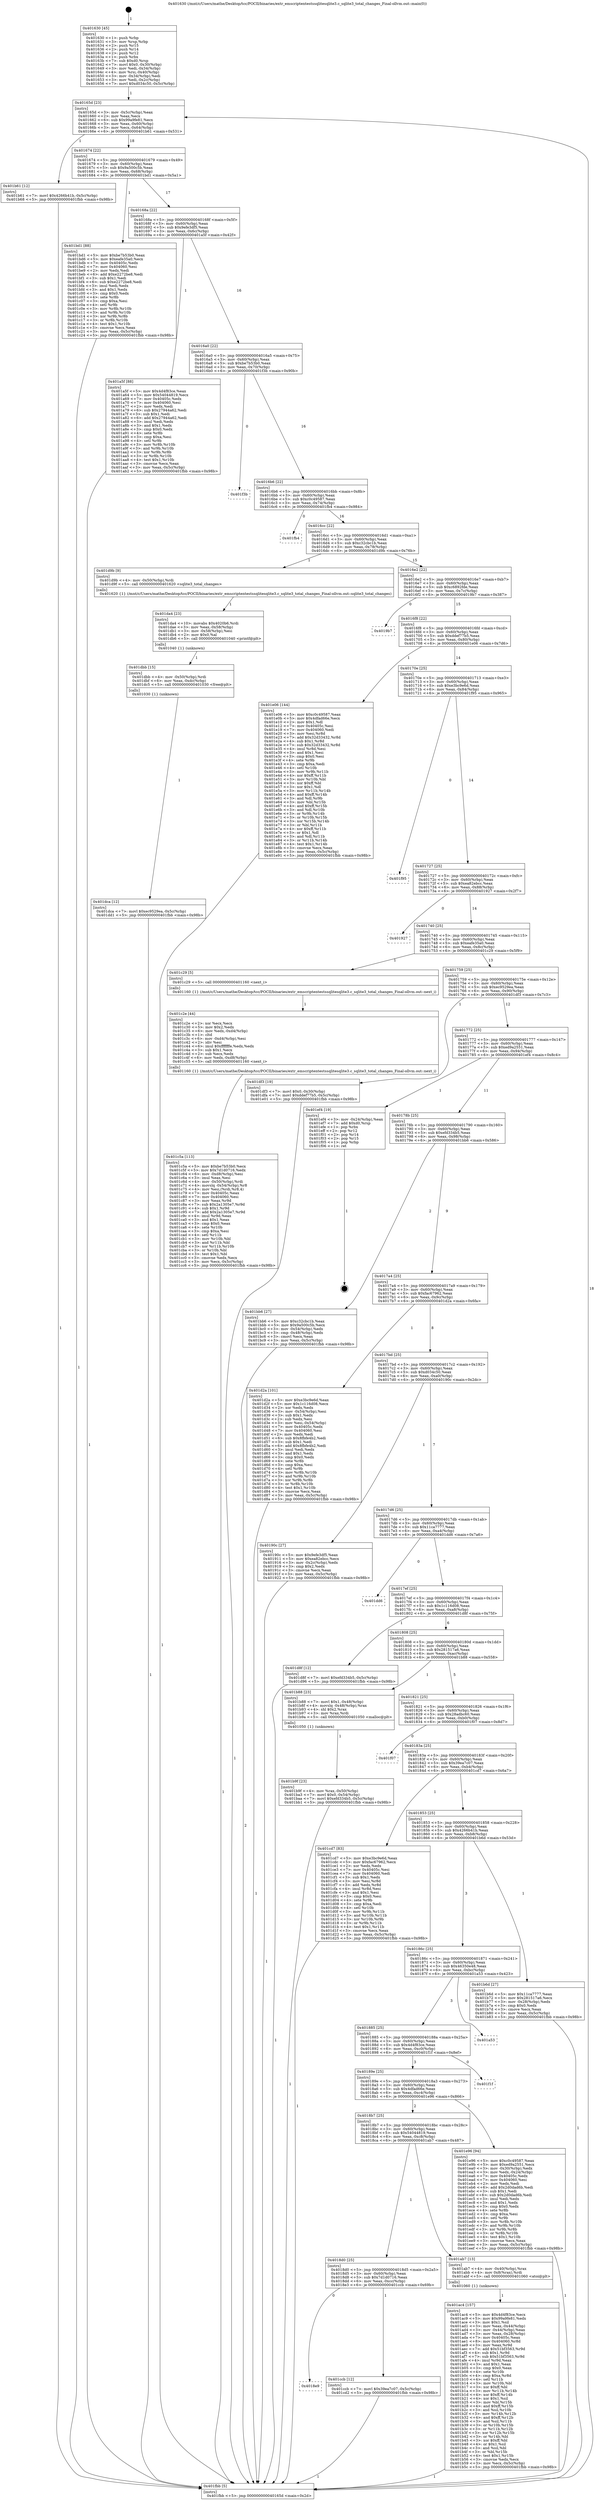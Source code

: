 digraph "0x401630" {
  label = "0x401630 (/mnt/c/Users/mathe/Desktop/tcc/POCII/binaries/extr_emscriptentestssqlitesqlite3.c_sqlite3_total_changes_Final-ollvm.out::main(0))"
  labelloc = "t"
  node[shape=record]

  Entry [label="",width=0.3,height=0.3,shape=circle,fillcolor=black,style=filled]
  "0x40165d" [label="{
     0x40165d [23]\l
     | [instrs]\l
     &nbsp;&nbsp;0x40165d \<+3\>: mov -0x5c(%rbp),%eax\l
     &nbsp;&nbsp;0x401660 \<+2\>: mov %eax,%ecx\l
     &nbsp;&nbsp;0x401662 \<+6\>: sub $0x99a9fe81,%ecx\l
     &nbsp;&nbsp;0x401668 \<+3\>: mov %eax,-0x60(%rbp)\l
     &nbsp;&nbsp;0x40166b \<+3\>: mov %ecx,-0x64(%rbp)\l
     &nbsp;&nbsp;0x40166e \<+6\>: je 0000000000401b61 \<main+0x531\>\l
  }"]
  "0x401b61" [label="{
     0x401b61 [12]\l
     | [instrs]\l
     &nbsp;&nbsp;0x401b61 \<+7\>: movl $0x4266b41b,-0x5c(%rbp)\l
     &nbsp;&nbsp;0x401b68 \<+5\>: jmp 0000000000401fbb \<main+0x98b\>\l
  }"]
  "0x401674" [label="{
     0x401674 [22]\l
     | [instrs]\l
     &nbsp;&nbsp;0x401674 \<+5\>: jmp 0000000000401679 \<main+0x49\>\l
     &nbsp;&nbsp;0x401679 \<+3\>: mov -0x60(%rbp),%eax\l
     &nbsp;&nbsp;0x40167c \<+5\>: sub $0x9a500c5b,%eax\l
     &nbsp;&nbsp;0x401681 \<+3\>: mov %eax,-0x68(%rbp)\l
     &nbsp;&nbsp;0x401684 \<+6\>: je 0000000000401bd1 \<main+0x5a1\>\l
  }"]
  Exit [label="",width=0.3,height=0.3,shape=circle,fillcolor=black,style=filled,peripheries=2]
  "0x401bd1" [label="{
     0x401bd1 [88]\l
     | [instrs]\l
     &nbsp;&nbsp;0x401bd1 \<+5\>: mov $0xbe7b53b0,%eax\l
     &nbsp;&nbsp;0x401bd6 \<+5\>: mov $0xeafe35a0,%ecx\l
     &nbsp;&nbsp;0x401bdb \<+7\>: mov 0x40405c,%edx\l
     &nbsp;&nbsp;0x401be2 \<+7\>: mov 0x404060,%esi\l
     &nbsp;&nbsp;0x401be9 \<+2\>: mov %edx,%edi\l
     &nbsp;&nbsp;0x401beb \<+6\>: add $0xe2272be8,%edi\l
     &nbsp;&nbsp;0x401bf1 \<+3\>: sub $0x1,%edi\l
     &nbsp;&nbsp;0x401bf4 \<+6\>: sub $0xe2272be8,%edi\l
     &nbsp;&nbsp;0x401bfa \<+3\>: imul %edi,%edx\l
     &nbsp;&nbsp;0x401bfd \<+3\>: and $0x1,%edx\l
     &nbsp;&nbsp;0x401c00 \<+3\>: cmp $0x0,%edx\l
     &nbsp;&nbsp;0x401c03 \<+4\>: sete %r8b\l
     &nbsp;&nbsp;0x401c07 \<+3\>: cmp $0xa,%esi\l
     &nbsp;&nbsp;0x401c0a \<+4\>: setl %r9b\l
     &nbsp;&nbsp;0x401c0e \<+3\>: mov %r8b,%r10b\l
     &nbsp;&nbsp;0x401c11 \<+3\>: and %r9b,%r10b\l
     &nbsp;&nbsp;0x401c14 \<+3\>: xor %r9b,%r8b\l
     &nbsp;&nbsp;0x401c17 \<+3\>: or %r8b,%r10b\l
     &nbsp;&nbsp;0x401c1a \<+4\>: test $0x1,%r10b\l
     &nbsp;&nbsp;0x401c1e \<+3\>: cmovne %ecx,%eax\l
     &nbsp;&nbsp;0x401c21 \<+3\>: mov %eax,-0x5c(%rbp)\l
     &nbsp;&nbsp;0x401c24 \<+5\>: jmp 0000000000401fbb \<main+0x98b\>\l
  }"]
  "0x40168a" [label="{
     0x40168a [22]\l
     | [instrs]\l
     &nbsp;&nbsp;0x40168a \<+5\>: jmp 000000000040168f \<main+0x5f\>\l
     &nbsp;&nbsp;0x40168f \<+3\>: mov -0x60(%rbp),%eax\l
     &nbsp;&nbsp;0x401692 \<+5\>: sub $0x9efe3df5,%eax\l
     &nbsp;&nbsp;0x401697 \<+3\>: mov %eax,-0x6c(%rbp)\l
     &nbsp;&nbsp;0x40169a \<+6\>: je 0000000000401a5f \<main+0x42f\>\l
  }"]
  "0x401dca" [label="{
     0x401dca [12]\l
     | [instrs]\l
     &nbsp;&nbsp;0x401dca \<+7\>: movl $0xec9529ea,-0x5c(%rbp)\l
     &nbsp;&nbsp;0x401dd1 \<+5\>: jmp 0000000000401fbb \<main+0x98b\>\l
  }"]
  "0x401a5f" [label="{
     0x401a5f [88]\l
     | [instrs]\l
     &nbsp;&nbsp;0x401a5f \<+5\>: mov $0x4d4f83ce,%eax\l
     &nbsp;&nbsp;0x401a64 \<+5\>: mov $0x54044819,%ecx\l
     &nbsp;&nbsp;0x401a69 \<+7\>: mov 0x40405c,%edx\l
     &nbsp;&nbsp;0x401a70 \<+7\>: mov 0x404060,%esi\l
     &nbsp;&nbsp;0x401a77 \<+2\>: mov %edx,%edi\l
     &nbsp;&nbsp;0x401a79 \<+6\>: sub $0x27944a62,%edi\l
     &nbsp;&nbsp;0x401a7f \<+3\>: sub $0x1,%edi\l
     &nbsp;&nbsp;0x401a82 \<+6\>: add $0x27944a62,%edi\l
     &nbsp;&nbsp;0x401a88 \<+3\>: imul %edi,%edx\l
     &nbsp;&nbsp;0x401a8b \<+3\>: and $0x1,%edx\l
     &nbsp;&nbsp;0x401a8e \<+3\>: cmp $0x0,%edx\l
     &nbsp;&nbsp;0x401a91 \<+4\>: sete %r8b\l
     &nbsp;&nbsp;0x401a95 \<+3\>: cmp $0xa,%esi\l
     &nbsp;&nbsp;0x401a98 \<+4\>: setl %r9b\l
     &nbsp;&nbsp;0x401a9c \<+3\>: mov %r8b,%r10b\l
     &nbsp;&nbsp;0x401a9f \<+3\>: and %r9b,%r10b\l
     &nbsp;&nbsp;0x401aa2 \<+3\>: xor %r9b,%r8b\l
     &nbsp;&nbsp;0x401aa5 \<+3\>: or %r8b,%r10b\l
     &nbsp;&nbsp;0x401aa8 \<+4\>: test $0x1,%r10b\l
     &nbsp;&nbsp;0x401aac \<+3\>: cmovne %ecx,%eax\l
     &nbsp;&nbsp;0x401aaf \<+3\>: mov %eax,-0x5c(%rbp)\l
     &nbsp;&nbsp;0x401ab2 \<+5\>: jmp 0000000000401fbb \<main+0x98b\>\l
  }"]
  "0x4016a0" [label="{
     0x4016a0 [22]\l
     | [instrs]\l
     &nbsp;&nbsp;0x4016a0 \<+5\>: jmp 00000000004016a5 \<main+0x75\>\l
     &nbsp;&nbsp;0x4016a5 \<+3\>: mov -0x60(%rbp),%eax\l
     &nbsp;&nbsp;0x4016a8 \<+5\>: sub $0xbe7b53b0,%eax\l
     &nbsp;&nbsp;0x4016ad \<+3\>: mov %eax,-0x70(%rbp)\l
     &nbsp;&nbsp;0x4016b0 \<+6\>: je 0000000000401f3b \<main+0x90b\>\l
  }"]
  "0x401dbb" [label="{
     0x401dbb [15]\l
     | [instrs]\l
     &nbsp;&nbsp;0x401dbb \<+4\>: mov -0x50(%rbp),%rdi\l
     &nbsp;&nbsp;0x401dbf \<+6\>: mov %eax,-0xdc(%rbp)\l
     &nbsp;&nbsp;0x401dc5 \<+5\>: call 0000000000401030 \<free@plt\>\l
     | [calls]\l
     &nbsp;&nbsp;0x401030 \{1\} (unknown)\l
  }"]
  "0x401f3b" [label="{
     0x401f3b\l
  }", style=dashed]
  "0x4016b6" [label="{
     0x4016b6 [22]\l
     | [instrs]\l
     &nbsp;&nbsp;0x4016b6 \<+5\>: jmp 00000000004016bb \<main+0x8b\>\l
     &nbsp;&nbsp;0x4016bb \<+3\>: mov -0x60(%rbp),%eax\l
     &nbsp;&nbsp;0x4016be \<+5\>: sub $0xc0c49587,%eax\l
     &nbsp;&nbsp;0x4016c3 \<+3\>: mov %eax,-0x74(%rbp)\l
     &nbsp;&nbsp;0x4016c6 \<+6\>: je 0000000000401fb4 \<main+0x984\>\l
  }"]
  "0x401da4" [label="{
     0x401da4 [23]\l
     | [instrs]\l
     &nbsp;&nbsp;0x401da4 \<+10\>: movabs $0x4020b6,%rdi\l
     &nbsp;&nbsp;0x401dae \<+3\>: mov %eax,-0x58(%rbp)\l
     &nbsp;&nbsp;0x401db1 \<+3\>: mov -0x58(%rbp),%esi\l
     &nbsp;&nbsp;0x401db4 \<+2\>: mov $0x0,%al\l
     &nbsp;&nbsp;0x401db6 \<+5\>: call 0000000000401040 \<printf@plt\>\l
     | [calls]\l
     &nbsp;&nbsp;0x401040 \{1\} (unknown)\l
  }"]
  "0x401fb4" [label="{
     0x401fb4\l
  }", style=dashed]
  "0x4016cc" [label="{
     0x4016cc [22]\l
     | [instrs]\l
     &nbsp;&nbsp;0x4016cc \<+5\>: jmp 00000000004016d1 \<main+0xa1\>\l
     &nbsp;&nbsp;0x4016d1 \<+3\>: mov -0x60(%rbp),%eax\l
     &nbsp;&nbsp;0x4016d4 \<+5\>: sub $0xc32cbc1b,%eax\l
     &nbsp;&nbsp;0x4016d9 \<+3\>: mov %eax,-0x78(%rbp)\l
     &nbsp;&nbsp;0x4016dc \<+6\>: je 0000000000401d9b \<main+0x76b\>\l
  }"]
  "0x4018e9" [label="{
     0x4018e9\l
  }", style=dashed]
  "0x401d9b" [label="{
     0x401d9b [9]\l
     | [instrs]\l
     &nbsp;&nbsp;0x401d9b \<+4\>: mov -0x50(%rbp),%rdi\l
     &nbsp;&nbsp;0x401d9f \<+5\>: call 0000000000401620 \<sqlite3_total_changes\>\l
     | [calls]\l
     &nbsp;&nbsp;0x401620 \{1\} (/mnt/c/Users/mathe/Desktop/tcc/POCII/binaries/extr_emscriptentestssqlitesqlite3.c_sqlite3_total_changes_Final-ollvm.out::sqlite3_total_changes)\l
  }"]
  "0x4016e2" [label="{
     0x4016e2 [22]\l
     | [instrs]\l
     &nbsp;&nbsp;0x4016e2 \<+5\>: jmp 00000000004016e7 \<main+0xb7\>\l
     &nbsp;&nbsp;0x4016e7 \<+3\>: mov -0x60(%rbp),%eax\l
     &nbsp;&nbsp;0x4016ea \<+5\>: sub $0xc6892fde,%eax\l
     &nbsp;&nbsp;0x4016ef \<+3\>: mov %eax,-0x7c(%rbp)\l
     &nbsp;&nbsp;0x4016f2 \<+6\>: je 00000000004019b7 \<main+0x387\>\l
  }"]
  "0x401ccb" [label="{
     0x401ccb [12]\l
     | [instrs]\l
     &nbsp;&nbsp;0x401ccb \<+7\>: movl $0x39ea7c07,-0x5c(%rbp)\l
     &nbsp;&nbsp;0x401cd2 \<+5\>: jmp 0000000000401fbb \<main+0x98b\>\l
  }"]
  "0x4019b7" [label="{
     0x4019b7\l
  }", style=dashed]
  "0x4016f8" [label="{
     0x4016f8 [22]\l
     | [instrs]\l
     &nbsp;&nbsp;0x4016f8 \<+5\>: jmp 00000000004016fd \<main+0xcd\>\l
     &nbsp;&nbsp;0x4016fd \<+3\>: mov -0x60(%rbp),%eax\l
     &nbsp;&nbsp;0x401700 \<+5\>: sub $0xddef77b5,%eax\l
     &nbsp;&nbsp;0x401705 \<+3\>: mov %eax,-0x80(%rbp)\l
     &nbsp;&nbsp;0x401708 \<+6\>: je 0000000000401e06 \<main+0x7d6\>\l
  }"]
  "0x401c5a" [label="{
     0x401c5a [113]\l
     | [instrs]\l
     &nbsp;&nbsp;0x401c5a \<+5\>: mov $0xbe7b53b0,%ecx\l
     &nbsp;&nbsp;0x401c5f \<+5\>: mov $0x7d1d0716,%edx\l
     &nbsp;&nbsp;0x401c64 \<+6\>: mov -0xd8(%rbp),%esi\l
     &nbsp;&nbsp;0x401c6a \<+3\>: imul %eax,%esi\l
     &nbsp;&nbsp;0x401c6d \<+4\>: mov -0x50(%rbp),%rdi\l
     &nbsp;&nbsp;0x401c71 \<+4\>: movslq -0x54(%rbp),%r8\l
     &nbsp;&nbsp;0x401c75 \<+4\>: mov %esi,(%rdi,%r8,4)\l
     &nbsp;&nbsp;0x401c79 \<+7\>: mov 0x40405c,%eax\l
     &nbsp;&nbsp;0x401c80 \<+7\>: mov 0x404060,%esi\l
     &nbsp;&nbsp;0x401c87 \<+3\>: mov %eax,%r9d\l
     &nbsp;&nbsp;0x401c8a \<+7\>: sub $0x2a1305e7,%r9d\l
     &nbsp;&nbsp;0x401c91 \<+4\>: sub $0x1,%r9d\l
     &nbsp;&nbsp;0x401c95 \<+7\>: add $0x2a1305e7,%r9d\l
     &nbsp;&nbsp;0x401c9c \<+4\>: imul %r9d,%eax\l
     &nbsp;&nbsp;0x401ca0 \<+3\>: and $0x1,%eax\l
     &nbsp;&nbsp;0x401ca3 \<+3\>: cmp $0x0,%eax\l
     &nbsp;&nbsp;0x401ca6 \<+4\>: sete %r10b\l
     &nbsp;&nbsp;0x401caa \<+3\>: cmp $0xa,%esi\l
     &nbsp;&nbsp;0x401cad \<+4\>: setl %r11b\l
     &nbsp;&nbsp;0x401cb1 \<+3\>: mov %r10b,%bl\l
     &nbsp;&nbsp;0x401cb4 \<+3\>: and %r11b,%bl\l
     &nbsp;&nbsp;0x401cb7 \<+3\>: xor %r11b,%r10b\l
     &nbsp;&nbsp;0x401cba \<+3\>: or %r10b,%bl\l
     &nbsp;&nbsp;0x401cbd \<+3\>: test $0x1,%bl\l
     &nbsp;&nbsp;0x401cc0 \<+3\>: cmovne %edx,%ecx\l
     &nbsp;&nbsp;0x401cc3 \<+3\>: mov %ecx,-0x5c(%rbp)\l
     &nbsp;&nbsp;0x401cc6 \<+5\>: jmp 0000000000401fbb \<main+0x98b\>\l
  }"]
  "0x401e06" [label="{
     0x401e06 [144]\l
     | [instrs]\l
     &nbsp;&nbsp;0x401e06 \<+5\>: mov $0xc0c49587,%eax\l
     &nbsp;&nbsp;0x401e0b \<+5\>: mov $0x4dfad66e,%ecx\l
     &nbsp;&nbsp;0x401e10 \<+2\>: mov $0x1,%dl\l
     &nbsp;&nbsp;0x401e12 \<+7\>: mov 0x40405c,%esi\l
     &nbsp;&nbsp;0x401e19 \<+7\>: mov 0x404060,%edi\l
     &nbsp;&nbsp;0x401e20 \<+3\>: mov %esi,%r8d\l
     &nbsp;&nbsp;0x401e23 \<+7\>: add $0x32d33432,%r8d\l
     &nbsp;&nbsp;0x401e2a \<+4\>: sub $0x1,%r8d\l
     &nbsp;&nbsp;0x401e2e \<+7\>: sub $0x32d33432,%r8d\l
     &nbsp;&nbsp;0x401e35 \<+4\>: imul %r8d,%esi\l
     &nbsp;&nbsp;0x401e39 \<+3\>: and $0x1,%esi\l
     &nbsp;&nbsp;0x401e3c \<+3\>: cmp $0x0,%esi\l
     &nbsp;&nbsp;0x401e3f \<+4\>: sete %r9b\l
     &nbsp;&nbsp;0x401e43 \<+3\>: cmp $0xa,%edi\l
     &nbsp;&nbsp;0x401e46 \<+4\>: setl %r10b\l
     &nbsp;&nbsp;0x401e4a \<+3\>: mov %r9b,%r11b\l
     &nbsp;&nbsp;0x401e4d \<+4\>: xor $0xff,%r11b\l
     &nbsp;&nbsp;0x401e51 \<+3\>: mov %r10b,%bl\l
     &nbsp;&nbsp;0x401e54 \<+3\>: xor $0xff,%bl\l
     &nbsp;&nbsp;0x401e57 \<+3\>: xor $0x1,%dl\l
     &nbsp;&nbsp;0x401e5a \<+3\>: mov %r11b,%r14b\l
     &nbsp;&nbsp;0x401e5d \<+4\>: and $0xff,%r14b\l
     &nbsp;&nbsp;0x401e61 \<+3\>: and %dl,%r9b\l
     &nbsp;&nbsp;0x401e64 \<+3\>: mov %bl,%r15b\l
     &nbsp;&nbsp;0x401e67 \<+4\>: and $0xff,%r15b\l
     &nbsp;&nbsp;0x401e6b \<+3\>: and %dl,%r10b\l
     &nbsp;&nbsp;0x401e6e \<+3\>: or %r9b,%r14b\l
     &nbsp;&nbsp;0x401e71 \<+3\>: or %r10b,%r15b\l
     &nbsp;&nbsp;0x401e74 \<+3\>: xor %r15b,%r14b\l
     &nbsp;&nbsp;0x401e77 \<+3\>: or %bl,%r11b\l
     &nbsp;&nbsp;0x401e7a \<+4\>: xor $0xff,%r11b\l
     &nbsp;&nbsp;0x401e7e \<+3\>: or $0x1,%dl\l
     &nbsp;&nbsp;0x401e81 \<+3\>: and %dl,%r11b\l
     &nbsp;&nbsp;0x401e84 \<+3\>: or %r11b,%r14b\l
     &nbsp;&nbsp;0x401e87 \<+4\>: test $0x1,%r14b\l
     &nbsp;&nbsp;0x401e8b \<+3\>: cmovne %ecx,%eax\l
     &nbsp;&nbsp;0x401e8e \<+3\>: mov %eax,-0x5c(%rbp)\l
     &nbsp;&nbsp;0x401e91 \<+5\>: jmp 0000000000401fbb \<main+0x98b\>\l
  }"]
  "0x40170e" [label="{
     0x40170e [25]\l
     | [instrs]\l
     &nbsp;&nbsp;0x40170e \<+5\>: jmp 0000000000401713 \<main+0xe3\>\l
     &nbsp;&nbsp;0x401713 \<+3\>: mov -0x60(%rbp),%eax\l
     &nbsp;&nbsp;0x401716 \<+5\>: sub $0xe3bc9e6d,%eax\l
     &nbsp;&nbsp;0x40171b \<+6\>: mov %eax,-0x84(%rbp)\l
     &nbsp;&nbsp;0x401721 \<+6\>: je 0000000000401f95 \<main+0x965\>\l
  }"]
  "0x401c2e" [label="{
     0x401c2e [44]\l
     | [instrs]\l
     &nbsp;&nbsp;0x401c2e \<+2\>: xor %ecx,%ecx\l
     &nbsp;&nbsp;0x401c30 \<+5\>: mov $0x2,%edx\l
     &nbsp;&nbsp;0x401c35 \<+6\>: mov %edx,-0xd4(%rbp)\l
     &nbsp;&nbsp;0x401c3b \<+1\>: cltd\l
     &nbsp;&nbsp;0x401c3c \<+6\>: mov -0xd4(%rbp),%esi\l
     &nbsp;&nbsp;0x401c42 \<+2\>: idiv %esi\l
     &nbsp;&nbsp;0x401c44 \<+6\>: imul $0xfffffffe,%edx,%edx\l
     &nbsp;&nbsp;0x401c4a \<+3\>: sub $0x1,%ecx\l
     &nbsp;&nbsp;0x401c4d \<+2\>: sub %ecx,%edx\l
     &nbsp;&nbsp;0x401c4f \<+6\>: mov %edx,-0xd8(%rbp)\l
     &nbsp;&nbsp;0x401c55 \<+5\>: call 0000000000401160 \<next_i\>\l
     | [calls]\l
     &nbsp;&nbsp;0x401160 \{1\} (/mnt/c/Users/mathe/Desktop/tcc/POCII/binaries/extr_emscriptentestssqlitesqlite3.c_sqlite3_total_changes_Final-ollvm.out::next_i)\l
  }"]
  "0x401f95" [label="{
     0x401f95\l
  }", style=dashed]
  "0x401727" [label="{
     0x401727 [25]\l
     | [instrs]\l
     &nbsp;&nbsp;0x401727 \<+5\>: jmp 000000000040172c \<main+0xfc\>\l
     &nbsp;&nbsp;0x40172c \<+3\>: mov -0x60(%rbp),%eax\l
     &nbsp;&nbsp;0x40172f \<+5\>: sub $0xea82ebcc,%eax\l
     &nbsp;&nbsp;0x401734 \<+6\>: mov %eax,-0x88(%rbp)\l
     &nbsp;&nbsp;0x40173a \<+6\>: je 0000000000401927 \<main+0x2f7\>\l
  }"]
  "0x401b9f" [label="{
     0x401b9f [23]\l
     | [instrs]\l
     &nbsp;&nbsp;0x401b9f \<+4\>: mov %rax,-0x50(%rbp)\l
     &nbsp;&nbsp;0x401ba3 \<+7\>: movl $0x0,-0x54(%rbp)\l
     &nbsp;&nbsp;0x401baa \<+7\>: movl $0xefd334b5,-0x5c(%rbp)\l
     &nbsp;&nbsp;0x401bb1 \<+5\>: jmp 0000000000401fbb \<main+0x98b\>\l
  }"]
  "0x401927" [label="{
     0x401927\l
  }", style=dashed]
  "0x401740" [label="{
     0x401740 [25]\l
     | [instrs]\l
     &nbsp;&nbsp;0x401740 \<+5\>: jmp 0000000000401745 \<main+0x115\>\l
     &nbsp;&nbsp;0x401745 \<+3\>: mov -0x60(%rbp),%eax\l
     &nbsp;&nbsp;0x401748 \<+5\>: sub $0xeafe35a0,%eax\l
     &nbsp;&nbsp;0x40174d \<+6\>: mov %eax,-0x8c(%rbp)\l
     &nbsp;&nbsp;0x401753 \<+6\>: je 0000000000401c29 \<main+0x5f9\>\l
  }"]
  "0x401ac4" [label="{
     0x401ac4 [157]\l
     | [instrs]\l
     &nbsp;&nbsp;0x401ac4 \<+5\>: mov $0x4d4f83ce,%ecx\l
     &nbsp;&nbsp;0x401ac9 \<+5\>: mov $0x99a9fe81,%edx\l
     &nbsp;&nbsp;0x401ace \<+3\>: mov $0x1,%sil\l
     &nbsp;&nbsp;0x401ad1 \<+3\>: mov %eax,-0x44(%rbp)\l
     &nbsp;&nbsp;0x401ad4 \<+3\>: mov -0x44(%rbp),%eax\l
     &nbsp;&nbsp;0x401ad7 \<+3\>: mov %eax,-0x28(%rbp)\l
     &nbsp;&nbsp;0x401ada \<+7\>: mov 0x40405c,%eax\l
     &nbsp;&nbsp;0x401ae1 \<+8\>: mov 0x404060,%r8d\l
     &nbsp;&nbsp;0x401ae9 \<+3\>: mov %eax,%r9d\l
     &nbsp;&nbsp;0x401aec \<+7\>: add $0x51bf3563,%r9d\l
     &nbsp;&nbsp;0x401af3 \<+4\>: sub $0x1,%r9d\l
     &nbsp;&nbsp;0x401af7 \<+7\>: sub $0x51bf3563,%r9d\l
     &nbsp;&nbsp;0x401afe \<+4\>: imul %r9d,%eax\l
     &nbsp;&nbsp;0x401b02 \<+3\>: and $0x1,%eax\l
     &nbsp;&nbsp;0x401b05 \<+3\>: cmp $0x0,%eax\l
     &nbsp;&nbsp;0x401b08 \<+4\>: sete %r10b\l
     &nbsp;&nbsp;0x401b0c \<+4\>: cmp $0xa,%r8d\l
     &nbsp;&nbsp;0x401b10 \<+4\>: setl %r11b\l
     &nbsp;&nbsp;0x401b14 \<+3\>: mov %r10b,%bl\l
     &nbsp;&nbsp;0x401b17 \<+3\>: xor $0xff,%bl\l
     &nbsp;&nbsp;0x401b1a \<+3\>: mov %r11b,%r14b\l
     &nbsp;&nbsp;0x401b1d \<+4\>: xor $0xff,%r14b\l
     &nbsp;&nbsp;0x401b21 \<+4\>: xor $0x1,%sil\l
     &nbsp;&nbsp;0x401b25 \<+3\>: mov %bl,%r15b\l
     &nbsp;&nbsp;0x401b28 \<+4\>: and $0xff,%r15b\l
     &nbsp;&nbsp;0x401b2c \<+3\>: and %sil,%r10b\l
     &nbsp;&nbsp;0x401b2f \<+3\>: mov %r14b,%r12b\l
     &nbsp;&nbsp;0x401b32 \<+4\>: and $0xff,%r12b\l
     &nbsp;&nbsp;0x401b36 \<+3\>: and %sil,%r11b\l
     &nbsp;&nbsp;0x401b39 \<+3\>: or %r10b,%r15b\l
     &nbsp;&nbsp;0x401b3c \<+3\>: or %r11b,%r12b\l
     &nbsp;&nbsp;0x401b3f \<+3\>: xor %r12b,%r15b\l
     &nbsp;&nbsp;0x401b42 \<+3\>: or %r14b,%bl\l
     &nbsp;&nbsp;0x401b45 \<+3\>: xor $0xff,%bl\l
     &nbsp;&nbsp;0x401b48 \<+4\>: or $0x1,%sil\l
     &nbsp;&nbsp;0x401b4c \<+3\>: and %sil,%bl\l
     &nbsp;&nbsp;0x401b4f \<+3\>: or %bl,%r15b\l
     &nbsp;&nbsp;0x401b52 \<+4\>: test $0x1,%r15b\l
     &nbsp;&nbsp;0x401b56 \<+3\>: cmovne %edx,%ecx\l
     &nbsp;&nbsp;0x401b59 \<+3\>: mov %ecx,-0x5c(%rbp)\l
     &nbsp;&nbsp;0x401b5c \<+5\>: jmp 0000000000401fbb \<main+0x98b\>\l
  }"]
  "0x401c29" [label="{
     0x401c29 [5]\l
     | [instrs]\l
     &nbsp;&nbsp;0x401c29 \<+5\>: call 0000000000401160 \<next_i\>\l
     | [calls]\l
     &nbsp;&nbsp;0x401160 \{1\} (/mnt/c/Users/mathe/Desktop/tcc/POCII/binaries/extr_emscriptentestssqlitesqlite3.c_sqlite3_total_changes_Final-ollvm.out::next_i)\l
  }"]
  "0x401759" [label="{
     0x401759 [25]\l
     | [instrs]\l
     &nbsp;&nbsp;0x401759 \<+5\>: jmp 000000000040175e \<main+0x12e\>\l
     &nbsp;&nbsp;0x40175e \<+3\>: mov -0x60(%rbp),%eax\l
     &nbsp;&nbsp;0x401761 \<+5\>: sub $0xec9529ea,%eax\l
     &nbsp;&nbsp;0x401766 \<+6\>: mov %eax,-0x90(%rbp)\l
     &nbsp;&nbsp;0x40176c \<+6\>: je 0000000000401df3 \<main+0x7c3\>\l
  }"]
  "0x4018d0" [label="{
     0x4018d0 [25]\l
     | [instrs]\l
     &nbsp;&nbsp;0x4018d0 \<+5\>: jmp 00000000004018d5 \<main+0x2a5\>\l
     &nbsp;&nbsp;0x4018d5 \<+3\>: mov -0x60(%rbp),%eax\l
     &nbsp;&nbsp;0x4018d8 \<+5\>: sub $0x7d1d0716,%eax\l
     &nbsp;&nbsp;0x4018dd \<+6\>: mov %eax,-0xcc(%rbp)\l
     &nbsp;&nbsp;0x4018e3 \<+6\>: je 0000000000401ccb \<main+0x69b\>\l
  }"]
  "0x401df3" [label="{
     0x401df3 [19]\l
     | [instrs]\l
     &nbsp;&nbsp;0x401df3 \<+7\>: movl $0x0,-0x30(%rbp)\l
     &nbsp;&nbsp;0x401dfa \<+7\>: movl $0xddef77b5,-0x5c(%rbp)\l
     &nbsp;&nbsp;0x401e01 \<+5\>: jmp 0000000000401fbb \<main+0x98b\>\l
  }"]
  "0x401772" [label="{
     0x401772 [25]\l
     | [instrs]\l
     &nbsp;&nbsp;0x401772 \<+5\>: jmp 0000000000401777 \<main+0x147\>\l
     &nbsp;&nbsp;0x401777 \<+3\>: mov -0x60(%rbp),%eax\l
     &nbsp;&nbsp;0x40177a \<+5\>: sub $0xed9a2551,%eax\l
     &nbsp;&nbsp;0x40177f \<+6\>: mov %eax,-0x94(%rbp)\l
     &nbsp;&nbsp;0x401785 \<+6\>: je 0000000000401ef4 \<main+0x8c4\>\l
  }"]
  "0x401ab7" [label="{
     0x401ab7 [13]\l
     | [instrs]\l
     &nbsp;&nbsp;0x401ab7 \<+4\>: mov -0x40(%rbp),%rax\l
     &nbsp;&nbsp;0x401abb \<+4\>: mov 0x8(%rax),%rdi\l
     &nbsp;&nbsp;0x401abf \<+5\>: call 0000000000401060 \<atoi@plt\>\l
     | [calls]\l
     &nbsp;&nbsp;0x401060 \{1\} (unknown)\l
  }"]
  "0x401ef4" [label="{
     0x401ef4 [19]\l
     | [instrs]\l
     &nbsp;&nbsp;0x401ef4 \<+3\>: mov -0x24(%rbp),%eax\l
     &nbsp;&nbsp;0x401ef7 \<+7\>: add $0xd0,%rsp\l
     &nbsp;&nbsp;0x401efe \<+1\>: pop %rbx\l
     &nbsp;&nbsp;0x401eff \<+2\>: pop %r12\l
     &nbsp;&nbsp;0x401f01 \<+2\>: pop %r14\l
     &nbsp;&nbsp;0x401f03 \<+2\>: pop %r15\l
     &nbsp;&nbsp;0x401f05 \<+1\>: pop %rbp\l
     &nbsp;&nbsp;0x401f06 \<+1\>: ret\l
  }"]
  "0x40178b" [label="{
     0x40178b [25]\l
     | [instrs]\l
     &nbsp;&nbsp;0x40178b \<+5\>: jmp 0000000000401790 \<main+0x160\>\l
     &nbsp;&nbsp;0x401790 \<+3\>: mov -0x60(%rbp),%eax\l
     &nbsp;&nbsp;0x401793 \<+5\>: sub $0xefd334b5,%eax\l
     &nbsp;&nbsp;0x401798 \<+6\>: mov %eax,-0x98(%rbp)\l
     &nbsp;&nbsp;0x40179e \<+6\>: je 0000000000401bb6 \<main+0x586\>\l
  }"]
  "0x4018b7" [label="{
     0x4018b7 [25]\l
     | [instrs]\l
     &nbsp;&nbsp;0x4018b7 \<+5\>: jmp 00000000004018bc \<main+0x28c\>\l
     &nbsp;&nbsp;0x4018bc \<+3\>: mov -0x60(%rbp),%eax\l
     &nbsp;&nbsp;0x4018bf \<+5\>: sub $0x54044819,%eax\l
     &nbsp;&nbsp;0x4018c4 \<+6\>: mov %eax,-0xc8(%rbp)\l
     &nbsp;&nbsp;0x4018ca \<+6\>: je 0000000000401ab7 \<main+0x487\>\l
  }"]
  "0x401bb6" [label="{
     0x401bb6 [27]\l
     | [instrs]\l
     &nbsp;&nbsp;0x401bb6 \<+5\>: mov $0xc32cbc1b,%eax\l
     &nbsp;&nbsp;0x401bbb \<+5\>: mov $0x9a500c5b,%ecx\l
     &nbsp;&nbsp;0x401bc0 \<+3\>: mov -0x54(%rbp),%edx\l
     &nbsp;&nbsp;0x401bc3 \<+3\>: cmp -0x48(%rbp),%edx\l
     &nbsp;&nbsp;0x401bc6 \<+3\>: cmovl %ecx,%eax\l
     &nbsp;&nbsp;0x401bc9 \<+3\>: mov %eax,-0x5c(%rbp)\l
     &nbsp;&nbsp;0x401bcc \<+5\>: jmp 0000000000401fbb \<main+0x98b\>\l
  }"]
  "0x4017a4" [label="{
     0x4017a4 [25]\l
     | [instrs]\l
     &nbsp;&nbsp;0x4017a4 \<+5\>: jmp 00000000004017a9 \<main+0x179\>\l
     &nbsp;&nbsp;0x4017a9 \<+3\>: mov -0x60(%rbp),%eax\l
     &nbsp;&nbsp;0x4017ac \<+5\>: sub $0xfac67962,%eax\l
     &nbsp;&nbsp;0x4017b1 \<+6\>: mov %eax,-0x9c(%rbp)\l
     &nbsp;&nbsp;0x4017b7 \<+6\>: je 0000000000401d2a \<main+0x6fa\>\l
  }"]
  "0x401e96" [label="{
     0x401e96 [94]\l
     | [instrs]\l
     &nbsp;&nbsp;0x401e96 \<+5\>: mov $0xc0c49587,%eax\l
     &nbsp;&nbsp;0x401e9b \<+5\>: mov $0xed9a2551,%ecx\l
     &nbsp;&nbsp;0x401ea0 \<+3\>: mov -0x30(%rbp),%edx\l
     &nbsp;&nbsp;0x401ea3 \<+3\>: mov %edx,-0x24(%rbp)\l
     &nbsp;&nbsp;0x401ea6 \<+7\>: mov 0x40405c,%edx\l
     &nbsp;&nbsp;0x401ead \<+7\>: mov 0x404060,%esi\l
     &nbsp;&nbsp;0x401eb4 \<+2\>: mov %edx,%edi\l
     &nbsp;&nbsp;0x401eb6 \<+6\>: add $0x2d0dad6b,%edi\l
     &nbsp;&nbsp;0x401ebc \<+3\>: sub $0x1,%edi\l
     &nbsp;&nbsp;0x401ebf \<+6\>: sub $0x2d0dad6b,%edi\l
     &nbsp;&nbsp;0x401ec5 \<+3\>: imul %edi,%edx\l
     &nbsp;&nbsp;0x401ec8 \<+3\>: and $0x1,%edx\l
     &nbsp;&nbsp;0x401ecb \<+3\>: cmp $0x0,%edx\l
     &nbsp;&nbsp;0x401ece \<+4\>: sete %r8b\l
     &nbsp;&nbsp;0x401ed2 \<+3\>: cmp $0xa,%esi\l
     &nbsp;&nbsp;0x401ed5 \<+4\>: setl %r9b\l
     &nbsp;&nbsp;0x401ed9 \<+3\>: mov %r8b,%r10b\l
     &nbsp;&nbsp;0x401edc \<+3\>: and %r9b,%r10b\l
     &nbsp;&nbsp;0x401edf \<+3\>: xor %r9b,%r8b\l
     &nbsp;&nbsp;0x401ee2 \<+3\>: or %r8b,%r10b\l
     &nbsp;&nbsp;0x401ee5 \<+4\>: test $0x1,%r10b\l
     &nbsp;&nbsp;0x401ee9 \<+3\>: cmovne %ecx,%eax\l
     &nbsp;&nbsp;0x401eec \<+3\>: mov %eax,-0x5c(%rbp)\l
     &nbsp;&nbsp;0x401eef \<+5\>: jmp 0000000000401fbb \<main+0x98b\>\l
  }"]
  "0x401d2a" [label="{
     0x401d2a [101]\l
     | [instrs]\l
     &nbsp;&nbsp;0x401d2a \<+5\>: mov $0xe3bc9e6d,%eax\l
     &nbsp;&nbsp;0x401d2f \<+5\>: mov $0x1c116d08,%ecx\l
     &nbsp;&nbsp;0x401d34 \<+2\>: xor %edx,%edx\l
     &nbsp;&nbsp;0x401d36 \<+3\>: mov -0x54(%rbp),%esi\l
     &nbsp;&nbsp;0x401d39 \<+3\>: sub $0x1,%edx\l
     &nbsp;&nbsp;0x401d3c \<+2\>: sub %edx,%esi\l
     &nbsp;&nbsp;0x401d3e \<+3\>: mov %esi,-0x54(%rbp)\l
     &nbsp;&nbsp;0x401d41 \<+7\>: mov 0x40405c,%edx\l
     &nbsp;&nbsp;0x401d48 \<+7\>: mov 0x404060,%esi\l
     &nbsp;&nbsp;0x401d4f \<+2\>: mov %edx,%edi\l
     &nbsp;&nbsp;0x401d51 \<+6\>: sub $0x8fbfe4b2,%edi\l
     &nbsp;&nbsp;0x401d57 \<+3\>: sub $0x1,%edi\l
     &nbsp;&nbsp;0x401d5a \<+6\>: add $0x8fbfe4b2,%edi\l
     &nbsp;&nbsp;0x401d60 \<+3\>: imul %edi,%edx\l
     &nbsp;&nbsp;0x401d63 \<+3\>: and $0x1,%edx\l
     &nbsp;&nbsp;0x401d66 \<+3\>: cmp $0x0,%edx\l
     &nbsp;&nbsp;0x401d69 \<+4\>: sete %r8b\l
     &nbsp;&nbsp;0x401d6d \<+3\>: cmp $0xa,%esi\l
     &nbsp;&nbsp;0x401d70 \<+4\>: setl %r9b\l
     &nbsp;&nbsp;0x401d74 \<+3\>: mov %r8b,%r10b\l
     &nbsp;&nbsp;0x401d77 \<+3\>: and %r9b,%r10b\l
     &nbsp;&nbsp;0x401d7a \<+3\>: xor %r9b,%r8b\l
     &nbsp;&nbsp;0x401d7d \<+3\>: or %r8b,%r10b\l
     &nbsp;&nbsp;0x401d80 \<+4\>: test $0x1,%r10b\l
     &nbsp;&nbsp;0x401d84 \<+3\>: cmovne %ecx,%eax\l
     &nbsp;&nbsp;0x401d87 \<+3\>: mov %eax,-0x5c(%rbp)\l
     &nbsp;&nbsp;0x401d8a \<+5\>: jmp 0000000000401fbb \<main+0x98b\>\l
  }"]
  "0x4017bd" [label="{
     0x4017bd [25]\l
     | [instrs]\l
     &nbsp;&nbsp;0x4017bd \<+5\>: jmp 00000000004017c2 \<main+0x192\>\l
     &nbsp;&nbsp;0x4017c2 \<+3\>: mov -0x60(%rbp),%eax\l
     &nbsp;&nbsp;0x4017c5 \<+5\>: sub $0xd034c50,%eax\l
     &nbsp;&nbsp;0x4017ca \<+6\>: mov %eax,-0xa0(%rbp)\l
     &nbsp;&nbsp;0x4017d0 \<+6\>: je 000000000040190c \<main+0x2dc\>\l
  }"]
  "0x40189e" [label="{
     0x40189e [25]\l
     | [instrs]\l
     &nbsp;&nbsp;0x40189e \<+5\>: jmp 00000000004018a3 \<main+0x273\>\l
     &nbsp;&nbsp;0x4018a3 \<+3\>: mov -0x60(%rbp),%eax\l
     &nbsp;&nbsp;0x4018a6 \<+5\>: sub $0x4dfad66e,%eax\l
     &nbsp;&nbsp;0x4018ab \<+6\>: mov %eax,-0xc4(%rbp)\l
     &nbsp;&nbsp;0x4018b1 \<+6\>: je 0000000000401e96 \<main+0x866\>\l
  }"]
  "0x40190c" [label="{
     0x40190c [27]\l
     | [instrs]\l
     &nbsp;&nbsp;0x40190c \<+5\>: mov $0x9efe3df5,%eax\l
     &nbsp;&nbsp;0x401911 \<+5\>: mov $0xea82ebcc,%ecx\l
     &nbsp;&nbsp;0x401916 \<+3\>: mov -0x2c(%rbp),%edx\l
     &nbsp;&nbsp;0x401919 \<+3\>: cmp $0x2,%edx\l
     &nbsp;&nbsp;0x40191c \<+3\>: cmovne %ecx,%eax\l
     &nbsp;&nbsp;0x40191f \<+3\>: mov %eax,-0x5c(%rbp)\l
     &nbsp;&nbsp;0x401922 \<+5\>: jmp 0000000000401fbb \<main+0x98b\>\l
  }"]
  "0x4017d6" [label="{
     0x4017d6 [25]\l
     | [instrs]\l
     &nbsp;&nbsp;0x4017d6 \<+5\>: jmp 00000000004017db \<main+0x1ab\>\l
     &nbsp;&nbsp;0x4017db \<+3\>: mov -0x60(%rbp),%eax\l
     &nbsp;&nbsp;0x4017de \<+5\>: sub $0x11ca7777,%eax\l
     &nbsp;&nbsp;0x4017e3 \<+6\>: mov %eax,-0xa4(%rbp)\l
     &nbsp;&nbsp;0x4017e9 \<+6\>: je 0000000000401dd6 \<main+0x7a6\>\l
  }"]
  "0x401fbb" [label="{
     0x401fbb [5]\l
     | [instrs]\l
     &nbsp;&nbsp;0x401fbb \<+5\>: jmp 000000000040165d \<main+0x2d\>\l
  }"]
  "0x401630" [label="{
     0x401630 [45]\l
     | [instrs]\l
     &nbsp;&nbsp;0x401630 \<+1\>: push %rbp\l
     &nbsp;&nbsp;0x401631 \<+3\>: mov %rsp,%rbp\l
     &nbsp;&nbsp;0x401634 \<+2\>: push %r15\l
     &nbsp;&nbsp;0x401636 \<+2\>: push %r14\l
     &nbsp;&nbsp;0x401638 \<+2\>: push %r12\l
     &nbsp;&nbsp;0x40163a \<+1\>: push %rbx\l
     &nbsp;&nbsp;0x40163b \<+7\>: sub $0xd0,%rsp\l
     &nbsp;&nbsp;0x401642 \<+7\>: movl $0x0,-0x30(%rbp)\l
     &nbsp;&nbsp;0x401649 \<+3\>: mov %edi,-0x34(%rbp)\l
     &nbsp;&nbsp;0x40164c \<+4\>: mov %rsi,-0x40(%rbp)\l
     &nbsp;&nbsp;0x401650 \<+3\>: mov -0x34(%rbp),%edi\l
     &nbsp;&nbsp;0x401653 \<+3\>: mov %edi,-0x2c(%rbp)\l
     &nbsp;&nbsp;0x401656 \<+7\>: movl $0xd034c50,-0x5c(%rbp)\l
  }"]
  "0x401f1f" [label="{
     0x401f1f\l
  }", style=dashed]
  "0x401dd6" [label="{
     0x401dd6\l
  }", style=dashed]
  "0x4017ef" [label="{
     0x4017ef [25]\l
     | [instrs]\l
     &nbsp;&nbsp;0x4017ef \<+5\>: jmp 00000000004017f4 \<main+0x1c4\>\l
     &nbsp;&nbsp;0x4017f4 \<+3\>: mov -0x60(%rbp),%eax\l
     &nbsp;&nbsp;0x4017f7 \<+5\>: sub $0x1c116d08,%eax\l
     &nbsp;&nbsp;0x4017fc \<+6\>: mov %eax,-0xa8(%rbp)\l
     &nbsp;&nbsp;0x401802 \<+6\>: je 0000000000401d8f \<main+0x75f\>\l
  }"]
  "0x401885" [label="{
     0x401885 [25]\l
     | [instrs]\l
     &nbsp;&nbsp;0x401885 \<+5\>: jmp 000000000040188a \<main+0x25a\>\l
     &nbsp;&nbsp;0x40188a \<+3\>: mov -0x60(%rbp),%eax\l
     &nbsp;&nbsp;0x40188d \<+5\>: sub $0x4d4f83ce,%eax\l
     &nbsp;&nbsp;0x401892 \<+6\>: mov %eax,-0xc0(%rbp)\l
     &nbsp;&nbsp;0x401898 \<+6\>: je 0000000000401f1f \<main+0x8ef\>\l
  }"]
  "0x401d8f" [label="{
     0x401d8f [12]\l
     | [instrs]\l
     &nbsp;&nbsp;0x401d8f \<+7\>: movl $0xefd334b5,-0x5c(%rbp)\l
     &nbsp;&nbsp;0x401d96 \<+5\>: jmp 0000000000401fbb \<main+0x98b\>\l
  }"]
  "0x401808" [label="{
     0x401808 [25]\l
     | [instrs]\l
     &nbsp;&nbsp;0x401808 \<+5\>: jmp 000000000040180d \<main+0x1dd\>\l
     &nbsp;&nbsp;0x40180d \<+3\>: mov -0x60(%rbp),%eax\l
     &nbsp;&nbsp;0x401810 \<+5\>: sub $0x281517a6,%eax\l
     &nbsp;&nbsp;0x401815 \<+6\>: mov %eax,-0xac(%rbp)\l
     &nbsp;&nbsp;0x40181b \<+6\>: je 0000000000401b88 \<main+0x558\>\l
  }"]
  "0x401a53" [label="{
     0x401a53\l
  }", style=dashed]
  "0x401b88" [label="{
     0x401b88 [23]\l
     | [instrs]\l
     &nbsp;&nbsp;0x401b88 \<+7\>: movl $0x1,-0x48(%rbp)\l
     &nbsp;&nbsp;0x401b8f \<+4\>: movslq -0x48(%rbp),%rax\l
     &nbsp;&nbsp;0x401b93 \<+4\>: shl $0x2,%rax\l
     &nbsp;&nbsp;0x401b97 \<+3\>: mov %rax,%rdi\l
     &nbsp;&nbsp;0x401b9a \<+5\>: call 0000000000401050 \<malloc@plt\>\l
     | [calls]\l
     &nbsp;&nbsp;0x401050 \{1\} (unknown)\l
  }"]
  "0x401821" [label="{
     0x401821 [25]\l
     | [instrs]\l
     &nbsp;&nbsp;0x401821 \<+5\>: jmp 0000000000401826 \<main+0x1f6\>\l
     &nbsp;&nbsp;0x401826 \<+3\>: mov -0x60(%rbp),%eax\l
     &nbsp;&nbsp;0x401829 \<+5\>: sub $0x28adbc60,%eax\l
     &nbsp;&nbsp;0x40182e \<+6\>: mov %eax,-0xb0(%rbp)\l
     &nbsp;&nbsp;0x401834 \<+6\>: je 0000000000401f07 \<main+0x8d7\>\l
  }"]
  "0x40186c" [label="{
     0x40186c [25]\l
     | [instrs]\l
     &nbsp;&nbsp;0x40186c \<+5\>: jmp 0000000000401871 \<main+0x241\>\l
     &nbsp;&nbsp;0x401871 \<+3\>: mov -0x60(%rbp),%eax\l
     &nbsp;&nbsp;0x401874 \<+5\>: sub $0x46350e48,%eax\l
     &nbsp;&nbsp;0x401879 \<+6\>: mov %eax,-0xbc(%rbp)\l
     &nbsp;&nbsp;0x40187f \<+6\>: je 0000000000401a53 \<main+0x423\>\l
  }"]
  "0x401f07" [label="{
     0x401f07\l
  }", style=dashed]
  "0x40183a" [label="{
     0x40183a [25]\l
     | [instrs]\l
     &nbsp;&nbsp;0x40183a \<+5\>: jmp 000000000040183f \<main+0x20f\>\l
     &nbsp;&nbsp;0x40183f \<+3\>: mov -0x60(%rbp),%eax\l
     &nbsp;&nbsp;0x401842 \<+5\>: sub $0x39ea7c07,%eax\l
     &nbsp;&nbsp;0x401847 \<+6\>: mov %eax,-0xb4(%rbp)\l
     &nbsp;&nbsp;0x40184d \<+6\>: je 0000000000401cd7 \<main+0x6a7\>\l
  }"]
  "0x401b6d" [label="{
     0x401b6d [27]\l
     | [instrs]\l
     &nbsp;&nbsp;0x401b6d \<+5\>: mov $0x11ca7777,%eax\l
     &nbsp;&nbsp;0x401b72 \<+5\>: mov $0x281517a6,%ecx\l
     &nbsp;&nbsp;0x401b77 \<+3\>: mov -0x28(%rbp),%edx\l
     &nbsp;&nbsp;0x401b7a \<+3\>: cmp $0x0,%edx\l
     &nbsp;&nbsp;0x401b7d \<+3\>: cmove %ecx,%eax\l
     &nbsp;&nbsp;0x401b80 \<+3\>: mov %eax,-0x5c(%rbp)\l
     &nbsp;&nbsp;0x401b83 \<+5\>: jmp 0000000000401fbb \<main+0x98b\>\l
  }"]
  "0x401cd7" [label="{
     0x401cd7 [83]\l
     | [instrs]\l
     &nbsp;&nbsp;0x401cd7 \<+5\>: mov $0xe3bc9e6d,%eax\l
     &nbsp;&nbsp;0x401cdc \<+5\>: mov $0xfac67962,%ecx\l
     &nbsp;&nbsp;0x401ce1 \<+2\>: xor %edx,%edx\l
     &nbsp;&nbsp;0x401ce3 \<+7\>: mov 0x40405c,%esi\l
     &nbsp;&nbsp;0x401cea \<+7\>: mov 0x404060,%edi\l
     &nbsp;&nbsp;0x401cf1 \<+3\>: sub $0x1,%edx\l
     &nbsp;&nbsp;0x401cf4 \<+3\>: mov %esi,%r8d\l
     &nbsp;&nbsp;0x401cf7 \<+3\>: add %edx,%r8d\l
     &nbsp;&nbsp;0x401cfa \<+4\>: imul %r8d,%esi\l
     &nbsp;&nbsp;0x401cfe \<+3\>: and $0x1,%esi\l
     &nbsp;&nbsp;0x401d01 \<+3\>: cmp $0x0,%esi\l
     &nbsp;&nbsp;0x401d04 \<+4\>: sete %r9b\l
     &nbsp;&nbsp;0x401d08 \<+3\>: cmp $0xa,%edi\l
     &nbsp;&nbsp;0x401d0b \<+4\>: setl %r10b\l
     &nbsp;&nbsp;0x401d0f \<+3\>: mov %r9b,%r11b\l
     &nbsp;&nbsp;0x401d12 \<+3\>: and %r10b,%r11b\l
     &nbsp;&nbsp;0x401d15 \<+3\>: xor %r10b,%r9b\l
     &nbsp;&nbsp;0x401d18 \<+3\>: or %r9b,%r11b\l
     &nbsp;&nbsp;0x401d1b \<+4\>: test $0x1,%r11b\l
     &nbsp;&nbsp;0x401d1f \<+3\>: cmovne %ecx,%eax\l
     &nbsp;&nbsp;0x401d22 \<+3\>: mov %eax,-0x5c(%rbp)\l
     &nbsp;&nbsp;0x401d25 \<+5\>: jmp 0000000000401fbb \<main+0x98b\>\l
  }"]
  "0x401853" [label="{
     0x401853 [25]\l
     | [instrs]\l
     &nbsp;&nbsp;0x401853 \<+5\>: jmp 0000000000401858 \<main+0x228\>\l
     &nbsp;&nbsp;0x401858 \<+3\>: mov -0x60(%rbp),%eax\l
     &nbsp;&nbsp;0x40185b \<+5\>: sub $0x4266b41b,%eax\l
     &nbsp;&nbsp;0x401860 \<+6\>: mov %eax,-0xb8(%rbp)\l
     &nbsp;&nbsp;0x401866 \<+6\>: je 0000000000401b6d \<main+0x53d\>\l
  }"]
  Entry -> "0x401630" [label=" 1"]
  "0x40165d" -> "0x401b61" [label=" 1"]
  "0x40165d" -> "0x401674" [label=" 18"]
  "0x401ef4" -> Exit [label=" 1"]
  "0x401674" -> "0x401bd1" [label=" 1"]
  "0x401674" -> "0x40168a" [label=" 17"]
  "0x401e96" -> "0x401fbb" [label=" 1"]
  "0x40168a" -> "0x401a5f" [label=" 1"]
  "0x40168a" -> "0x4016a0" [label=" 16"]
  "0x401e06" -> "0x401fbb" [label=" 1"]
  "0x4016a0" -> "0x401f3b" [label=" 0"]
  "0x4016a0" -> "0x4016b6" [label=" 16"]
  "0x401df3" -> "0x401fbb" [label=" 1"]
  "0x4016b6" -> "0x401fb4" [label=" 0"]
  "0x4016b6" -> "0x4016cc" [label=" 16"]
  "0x401dca" -> "0x401fbb" [label=" 1"]
  "0x4016cc" -> "0x401d9b" [label=" 1"]
  "0x4016cc" -> "0x4016e2" [label=" 15"]
  "0x401dbb" -> "0x401dca" [label=" 1"]
  "0x4016e2" -> "0x4019b7" [label=" 0"]
  "0x4016e2" -> "0x4016f8" [label=" 15"]
  "0x401da4" -> "0x401dbb" [label=" 1"]
  "0x4016f8" -> "0x401e06" [label=" 1"]
  "0x4016f8" -> "0x40170e" [label=" 14"]
  "0x401d8f" -> "0x401fbb" [label=" 1"]
  "0x40170e" -> "0x401f95" [label=" 0"]
  "0x40170e" -> "0x401727" [label=" 14"]
  "0x401d2a" -> "0x401fbb" [label=" 1"]
  "0x401727" -> "0x401927" [label=" 0"]
  "0x401727" -> "0x401740" [label=" 14"]
  "0x401cd7" -> "0x401fbb" [label=" 1"]
  "0x401740" -> "0x401c29" [label=" 1"]
  "0x401740" -> "0x401759" [label=" 13"]
  "0x401ccb" -> "0x401fbb" [label=" 1"]
  "0x401759" -> "0x401df3" [label=" 1"]
  "0x401759" -> "0x401772" [label=" 12"]
  "0x4018d0" -> "0x4018e9" [label=" 0"]
  "0x401772" -> "0x401ef4" [label=" 1"]
  "0x401772" -> "0x40178b" [label=" 11"]
  "0x4018d0" -> "0x401ccb" [label=" 1"]
  "0x40178b" -> "0x401bb6" [label=" 2"]
  "0x40178b" -> "0x4017a4" [label=" 9"]
  "0x401c5a" -> "0x401fbb" [label=" 1"]
  "0x4017a4" -> "0x401d2a" [label=" 1"]
  "0x4017a4" -> "0x4017bd" [label=" 8"]
  "0x401c2e" -> "0x401c5a" [label=" 1"]
  "0x4017bd" -> "0x40190c" [label=" 1"]
  "0x4017bd" -> "0x4017d6" [label=" 7"]
  "0x40190c" -> "0x401fbb" [label=" 1"]
  "0x401630" -> "0x40165d" [label=" 1"]
  "0x401fbb" -> "0x40165d" [label=" 18"]
  "0x401a5f" -> "0x401fbb" [label=" 1"]
  "0x401bd1" -> "0x401fbb" [label=" 1"]
  "0x4017d6" -> "0x401dd6" [label=" 0"]
  "0x4017d6" -> "0x4017ef" [label=" 7"]
  "0x401bb6" -> "0x401fbb" [label=" 2"]
  "0x4017ef" -> "0x401d8f" [label=" 1"]
  "0x4017ef" -> "0x401808" [label=" 6"]
  "0x401b88" -> "0x401b9f" [label=" 1"]
  "0x401808" -> "0x401b88" [label=" 1"]
  "0x401808" -> "0x401821" [label=" 5"]
  "0x401b6d" -> "0x401fbb" [label=" 1"]
  "0x401821" -> "0x401f07" [label=" 0"]
  "0x401821" -> "0x40183a" [label=" 5"]
  "0x401ac4" -> "0x401fbb" [label=" 1"]
  "0x40183a" -> "0x401cd7" [label=" 1"]
  "0x40183a" -> "0x401853" [label=" 4"]
  "0x401ab7" -> "0x401ac4" [label=" 1"]
  "0x401853" -> "0x401b6d" [label=" 1"]
  "0x401853" -> "0x40186c" [label=" 3"]
  "0x401b61" -> "0x401fbb" [label=" 1"]
  "0x40186c" -> "0x401a53" [label=" 0"]
  "0x40186c" -> "0x401885" [label=" 3"]
  "0x401b9f" -> "0x401fbb" [label=" 1"]
  "0x401885" -> "0x401f1f" [label=" 0"]
  "0x401885" -> "0x40189e" [label=" 3"]
  "0x401c29" -> "0x401c2e" [label=" 1"]
  "0x40189e" -> "0x401e96" [label=" 1"]
  "0x40189e" -> "0x4018b7" [label=" 2"]
  "0x401d9b" -> "0x401da4" [label=" 1"]
  "0x4018b7" -> "0x401ab7" [label=" 1"]
  "0x4018b7" -> "0x4018d0" [label=" 1"]
}
